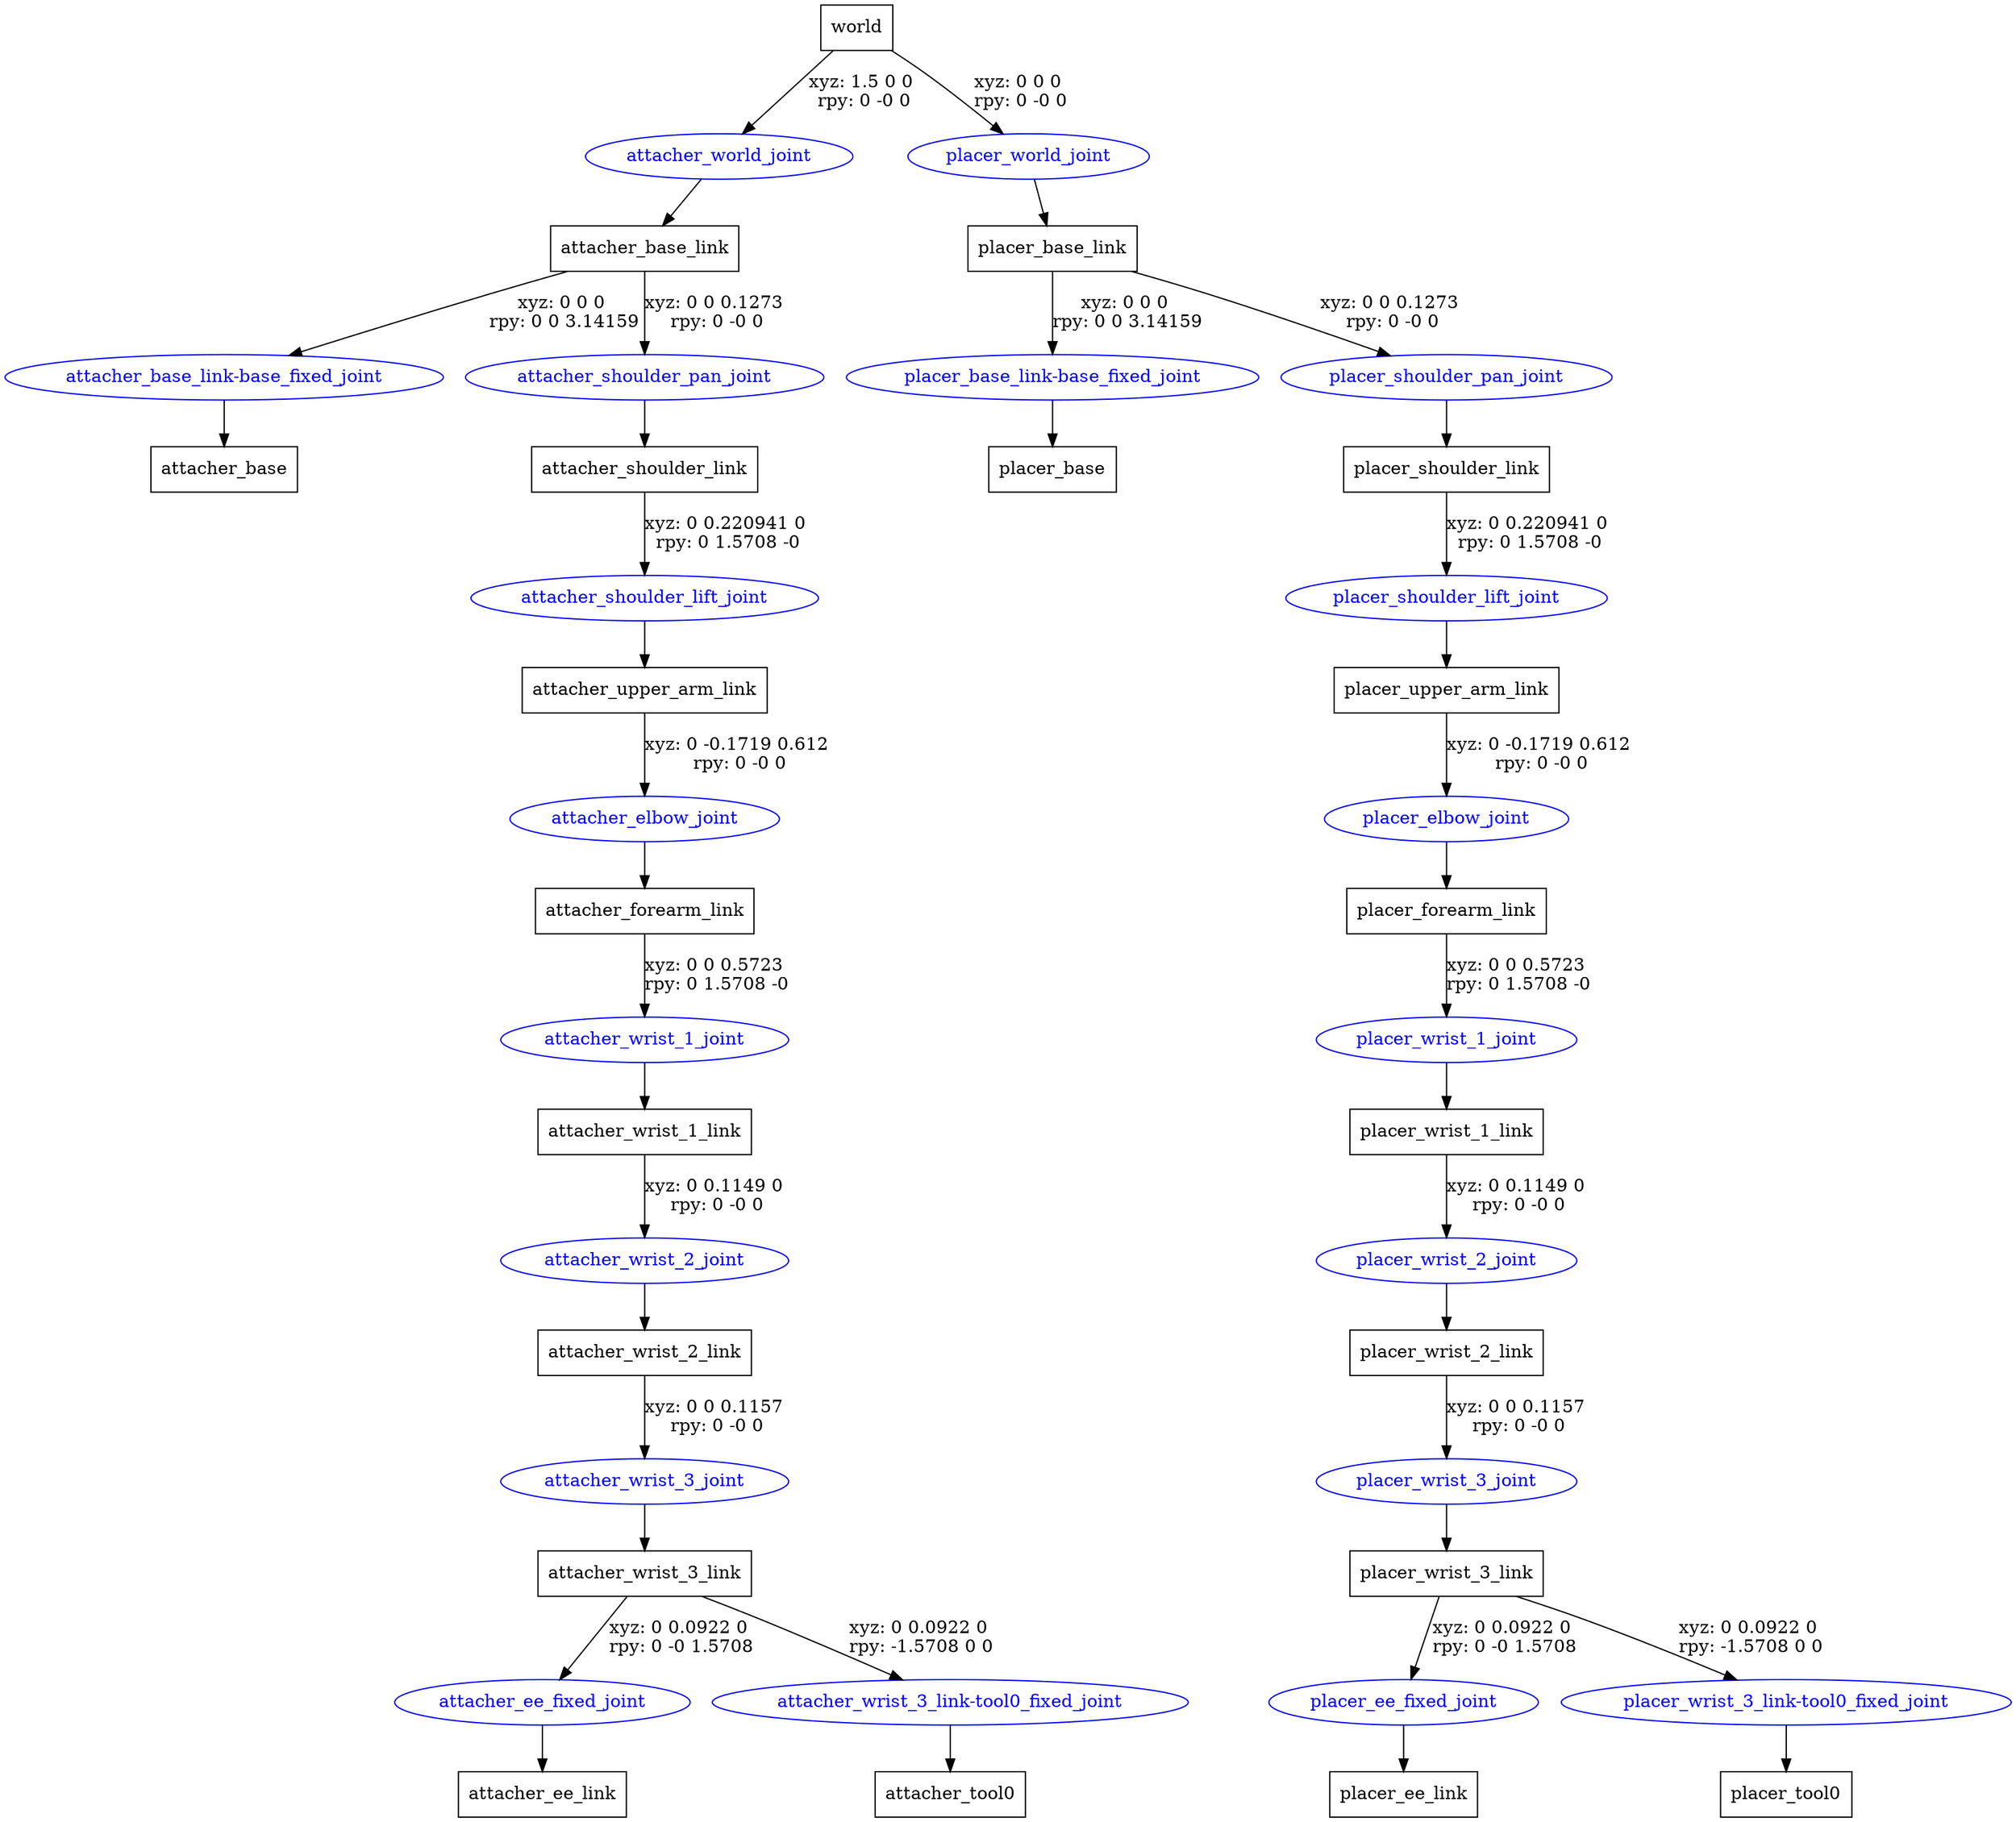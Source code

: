digraph G {
node [shape=box];
"world" [label="world"];
"attacher_base_link" [label="attacher_base_link"];
"attacher_base" [label="attacher_base"];
"attacher_shoulder_link" [label="attacher_shoulder_link"];
"attacher_upper_arm_link" [label="attacher_upper_arm_link"];
"attacher_forearm_link" [label="attacher_forearm_link"];
"attacher_wrist_1_link" [label="attacher_wrist_1_link"];
"attacher_wrist_2_link" [label="attacher_wrist_2_link"];
"attacher_wrist_3_link" [label="attacher_wrist_3_link"];
"attacher_ee_link" [label="attacher_ee_link"];
"attacher_tool0" [label="attacher_tool0"];
"placer_base_link" [label="placer_base_link"];
"placer_base" [label="placer_base"];
"placer_shoulder_link" [label="placer_shoulder_link"];
"placer_upper_arm_link" [label="placer_upper_arm_link"];
"placer_forearm_link" [label="placer_forearm_link"];
"placer_wrist_1_link" [label="placer_wrist_1_link"];
"placer_wrist_2_link" [label="placer_wrist_2_link"];
"placer_wrist_3_link" [label="placer_wrist_3_link"];
"placer_ee_link" [label="placer_ee_link"];
"placer_tool0" [label="placer_tool0"];
node [shape=ellipse, color=blue, fontcolor=blue];
"world" -> "attacher_world_joint" [label="xyz: 1.5 0 0 \nrpy: 0 -0 0"]
"attacher_world_joint" -> "attacher_base_link"
"attacher_base_link" -> "attacher_base_link-base_fixed_joint" [label="xyz: 0 0 0 \nrpy: 0 0 3.14159"]
"attacher_base_link-base_fixed_joint" -> "attacher_base"
"attacher_base_link" -> "attacher_shoulder_pan_joint" [label="xyz: 0 0 0.1273 \nrpy: 0 -0 0"]
"attacher_shoulder_pan_joint" -> "attacher_shoulder_link"
"attacher_shoulder_link" -> "attacher_shoulder_lift_joint" [label="xyz: 0 0.220941 0 \nrpy: 0 1.5708 -0"]
"attacher_shoulder_lift_joint" -> "attacher_upper_arm_link"
"attacher_upper_arm_link" -> "attacher_elbow_joint" [label="xyz: 0 -0.1719 0.612 \nrpy: 0 -0 0"]
"attacher_elbow_joint" -> "attacher_forearm_link"
"attacher_forearm_link" -> "attacher_wrist_1_joint" [label="xyz: 0 0 0.5723 \nrpy: 0 1.5708 -0"]
"attacher_wrist_1_joint" -> "attacher_wrist_1_link"
"attacher_wrist_1_link" -> "attacher_wrist_2_joint" [label="xyz: 0 0.1149 0 \nrpy: 0 -0 0"]
"attacher_wrist_2_joint" -> "attacher_wrist_2_link"
"attacher_wrist_2_link" -> "attacher_wrist_3_joint" [label="xyz: 0 0 0.1157 \nrpy: 0 -0 0"]
"attacher_wrist_3_joint" -> "attacher_wrist_3_link"
"attacher_wrist_3_link" -> "attacher_ee_fixed_joint" [label="xyz: 0 0.0922 0 \nrpy: 0 -0 1.5708"]
"attacher_ee_fixed_joint" -> "attacher_ee_link"
"attacher_wrist_3_link" -> "attacher_wrist_3_link-tool0_fixed_joint" [label="xyz: 0 0.0922 0 \nrpy: -1.5708 0 0"]
"attacher_wrist_3_link-tool0_fixed_joint" -> "attacher_tool0"
"world" -> "placer_world_joint" [label="xyz: 0 0 0 \nrpy: 0 -0 0"]
"placer_world_joint" -> "placer_base_link"
"placer_base_link" -> "placer_base_link-base_fixed_joint" [label="xyz: 0 0 0 \nrpy: 0 0 3.14159"]
"placer_base_link-base_fixed_joint" -> "placer_base"
"placer_base_link" -> "placer_shoulder_pan_joint" [label="xyz: 0 0 0.1273 \nrpy: 0 -0 0"]
"placer_shoulder_pan_joint" -> "placer_shoulder_link"
"placer_shoulder_link" -> "placer_shoulder_lift_joint" [label="xyz: 0 0.220941 0 \nrpy: 0 1.5708 -0"]
"placer_shoulder_lift_joint" -> "placer_upper_arm_link"
"placer_upper_arm_link" -> "placer_elbow_joint" [label="xyz: 0 -0.1719 0.612 \nrpy: 0 -0 0"]
"placer_elbow_joint" -> "placer_forearm_link"
"placer_forearm_link" -> "placer_wrist_1_joint" [label="xyz: 0 0 0.5723 \nrpy: 0 1.5708 -0"]
"placer_wrist_1_joint" -> "placer_wrist_1_link"
"placer_wrist_1_link" -> "placer_wrist_2_joint" [label="xyz: 0 0.1149 0 \nrpy: 0 -0 0"]
"placer_wrist_2_joint" -> "placer_wrist_2_link"
"placer_wrist_2_link" -> "placer_wrist_3_joint" [label="xyz: 0 0 0.1157 \nrpy: 0 -0 0"]
"placer_wrist_3_joint" -> "placer_wrist_3_link"
"placer_wrist_3_link" -> "placer_ee_fixed_joint" [label="xyz: 0 0.0922 0 \nrpy: 0 -0 1.5708"]
"placer_ee_fixed_joint" -> "placer_ee_link"
"placer_wrist_3_link" -> "placer_wrist_3_link-tool0_fixed_joint" [label="xyz: 0 0.0922 0 \nrpy: -1.5708 0 0"]
"placer_wrist_3_link-tool0_fixed_joint" -> "placer_tool0"
}
